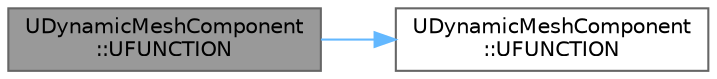 digraph "UDynamicMeshComponent::UFUNCTION"
{
 // INTERACTIVE_SVG=YES
 // LATEX_PDF_SIZE
  bgcolor="transparent";
  edge [fontname=Helvetica,fontsize=10,labelfontname=Helvetica,labelfontsize=10];
  node [fontname=Helvetica,fontsize=10,shape=box,height=0.2,width=0.4];
  rankdir="LR";
  Node1 [id="Node000001",label="UDynamicMeshComponent\l::UFUNCTION",height=0.2,width=0.4,color="gray40", fillcolor="grey60", style="filled", fontcolor="black",tooltip="If bEnabled=true, sets bEnableComplexCollision=true and CollisionType=CTF_UseComplexAsSimple If bEnab..."];
  Node1 -> Node2 [id="edge1_Node000001_Node000002",color="steelblue1",style="solid",tooltip=" "];
  Node2 [id="Node000002",label="UDynamicMeshComponent\l::UFUNCTION",height=0.2,width=0.4,color="grey40", fillcolor="white", style="filled",URL="$df/de6/classUDynamicMeshComponent.html#afa9302a567beb476589b503312ce5e35",tooltip=" "];
}
